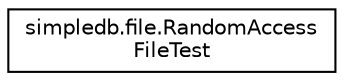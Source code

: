 digraph "Graphical Class Hierarchy"
{
  edge [fontname="Helvetica",fontsize="10",labelfontname="Helvetica",labelfontsize="10"];
  node [fontname="Helvetica",fontsize="10",shape=record];
  rankdir="LR";
  Node0 [label="simpledb.file.RandomAccess\lFileTest",height=0.2,width=0.4,color="black", fillcolor="white", style="filled",URL="$classsimpledb_1_1file_1_1RandomAccessFileTest.html"];
}
